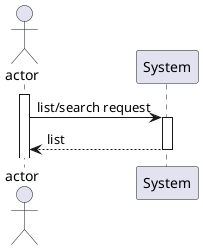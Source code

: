 @startuml


actor actor
participant "System" as system

activate actor
actor -> system: list/search request

activate system
system --> actor: list
deactivate


@enduml
